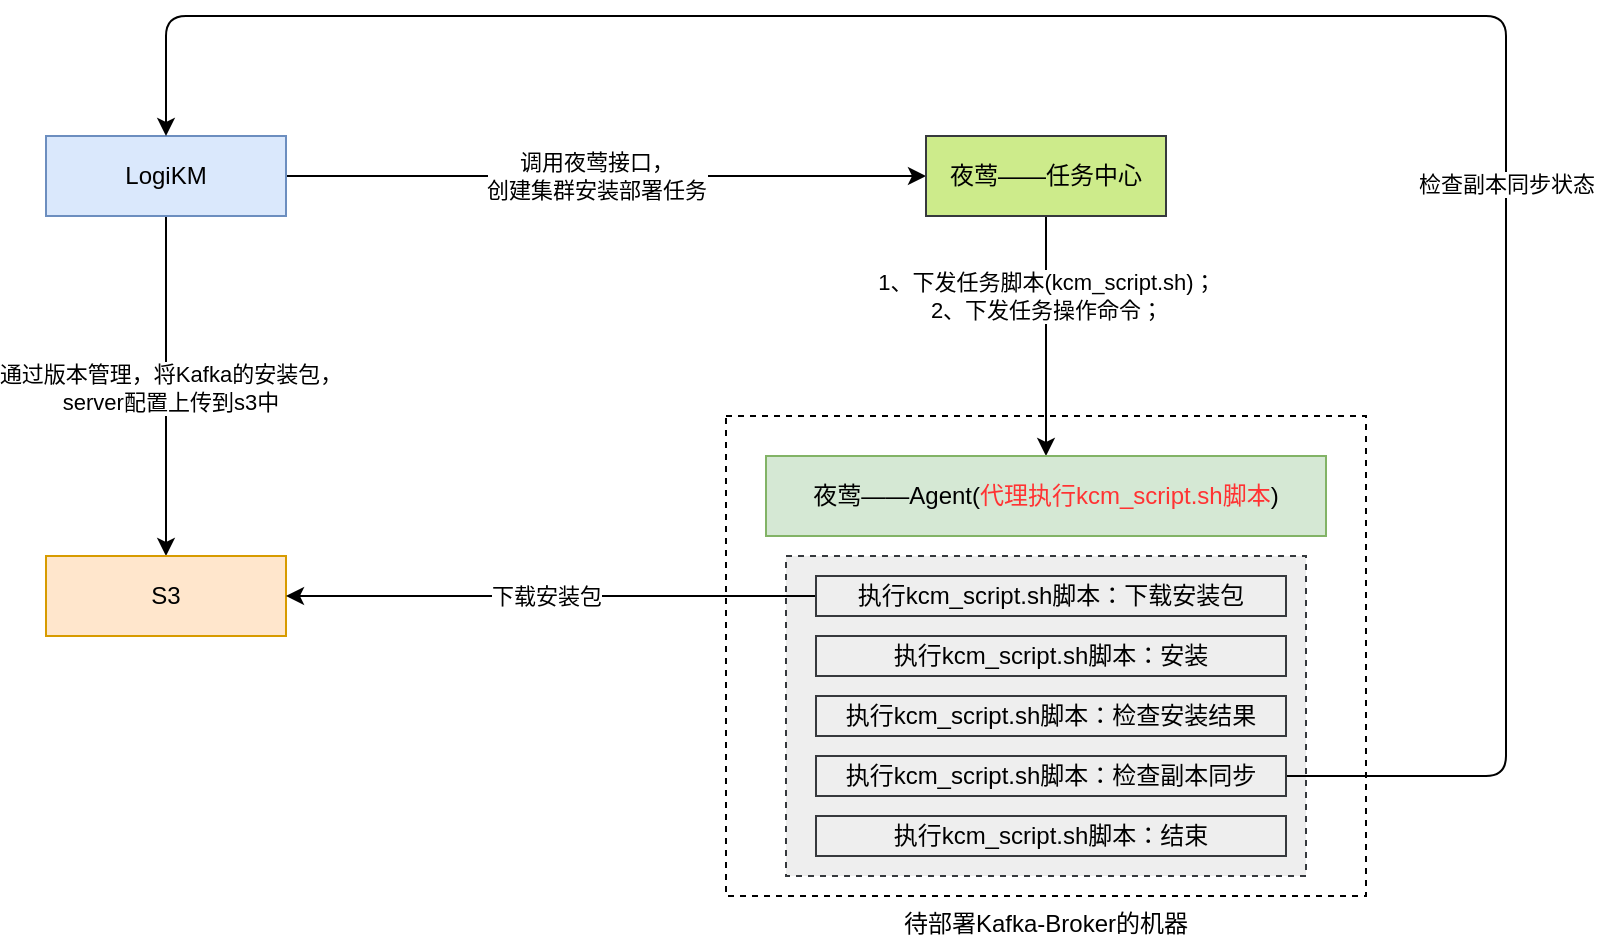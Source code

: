 <mxfile>
    <diagram id="bhaMuW99Q1BzDTtcfRXp" name="Page-1">
        <mxGraphModel dx="1138" dy="830" grid="1" gridSize="10" guides="1" tooltips="1" connect="1" arrows="1" fold="1" page="1" pageScale="1" pageWidth="1169" pageHeight="827" math="0" shadow="0">
            <root>
                <mxCell id="0"/>
                <mxCell id="1" parent="0"/>
                <mxCell id="11" value="待部署Kafka-Broker的机器" style="rounded=0;whiteSpace=wrap;html=1;absoluteArcSize=1;arcSize=14;strokeWidth=1;labelPosition=center;verticalLabelPosition=bottom;align=center;verticalAlign=top;dashed=1;" vertex="1" parent="1">
                    <mxGeometry x="380" y="240" width="320" height="240" as="geometry"/>
                </mxCell>
                <mxCell id="24" value="" style="rounded=0;whiteSpace=wrap;html=1;absoluteArcSize=1;arcSize=14;strokeWidth=1;labelPosition=center;verticalLabelPosition=bottom;align=center;verticalAlign=top;dashed=1;fillColor=#eeeeee;strokeColor=#36393d;" vertex="1" parent="1">
                    <mxGeometry x="410" y="310" width="260" height="160" as="geometry"/>
                </mxCell>
                <mxCell id="6" style="edgeStyle=none;html=1;entryX=0;entryY=0.5;entryDx=0;entryDy=0;" edge="1" parent="1" source="2" target="3">
                    <mxGeometry relative="1" as="geometry"/>
                </mxCell>
                <mxCell id="7" value="调用夜莺接口，&lt;br&gt;创建集群安装部署任务" style="edgeLabel;html=1;align=center;verticalAlign=middle;resizable=0;points=[];" vertex="1" connectable="0" parent="6">
                    <mxGeometry x="-0.087" y="1" relative="1" as="geometry">
                        <mxPoint x="9" y="1" as="offset"/>
                    </mxGeometry>
                </mxCell>
                <mxCell id="9" style="edgeStyle=none;html=1;" edge="1" parent="1" source="2" target="4">
                    <mxGeometry relative="1" as="geometry"/>
                </mxCell>
                <mxCell id="10" value="通过版本管理，将Kafka的安装包，&lt;br&gt;server配置上传到s3中" style="edgeLabel;html=1;align=center;verticalAlign=middle;resizable=0;points=[];" vertex="1" connectable="0" parent="9">
                    <mxGeometry x="0.013" y="2" relative="1" as="geometry">
                        <mxPoint as="offset"/>
                    </mxGeometry>
                </mxCell>
                <mxCell id="2" value="LogiKM" style="rounded=0;whiteSpace=wrap;html=1;absoluteArcSize=1;arcSize=14;strokeWidth=1;fillColor=#dae8fc;strokeColor=#6c8ebf;" vertex="1" parent="1">
                    <mxGeometry x="40" y="100" width="120" height="40" as="geometry"/>
                </mxCell>
                <mxCell id="12" style="edgeStyle=none;html=1;exitX=0.5;exitY=1;exitDx=0;exitDy=0;entryX=0.5;entryY=0;entryDx=0;entryDy=0;" edge="1" parent="1" source="3" target="5">
                    <mxGeometry relative="1" as="geometry"/>
                </mxCell>
                <mxCell id="13" value="1、下发任务脚本(kcm_script.sh)；&lt;br&gt;2、下发任务操作命令；" style="edgeLabel;html=1;align=center;verticalAlign=middle;resizable=0;points=[];" vertex="1" connectable="0" parent="12">
                    <mxGeometry x="-0.073" y="2" relative="1" as="geometry">
                        <mxPoint x="-2" y="-16" as="offset"/>
                    </mxGeometry>
                </mxCell>
                <mxCell id="3" value="夜莺——任务中心" style="rounded=0;whiteSpace=wrap;html=1;absoluteArcSize=1;arcSize=14;strokeWidth=1;fillColor=#cdeb8b;strokeColor=#36393d;" vertex="1" parent="1">
                    <mxGeometry x="480" y="100" width="120" height="40" as="geometry"/>
                </mxCell>
                <mxCell id="4" value="S3" style="rounded=0;whiteSpace=wrap;html=1;absoluteArcSize=1;arcSize=14;strokeWidth=1;fillColor=#ffe6cc;strokeColor=#d79b00;" vertex="1" parent="1">
                    <mxGeometry x="40" y="310" width="120" height="40" as="geometry"/>
                </mxCell>
                <mxCell id="5" value="夜莺——Agent(&lt;font color=&quot;#ff3333&quot;&gt;代理执行kcm_script.sh脚本&lt;/font&gt;)" style="rounded=0;whiteSpace=wrap;html=1;absoluteArcSize=1;arcSize=14;strokeWidth=1;fillColor=#d5e8d4;strokeColor=#82b366;" vertex="1" parent="1">
                    <mxGeometry x="400" y="260" width="280" height="40" as="geometry"/>
                </mxCell>
                <mxCell id="22" style="edgeStyle=orthogonalEdgeStyle;html=1;entryX=1;entryY=0.5;entryDx=0;entryDy=0;fontColor=#FF3333;exitX=0;exitY=0.5;exitDx=0;exitDy=0;" edge="1" parent="1" source="14" target="4">
                    <mxGeometry relative="1" as="geometry"/>
                </mxCell>
                <mxCell id="25" value="下载安装包" style="edgeLabel;html=1;align=center;verticalAlign=middle;resizable=0;points=[];fontColor=#000000;" vertex="1" connectable="0" parent="22">
                    <mxGeometry x="0.223" y="-2" relative="1" as="geometry">
                        <mxPoint x="27" y="2" as="offset"/>
                    </mxGeometry>
                </mxCell>
                <mxCell id="14" value="执行kcm_script.sh脚本：下载安装包" style="rounded=0;whiteSpace=wrap;html=1;absoluteArcSize=1;arcSize=14;strokeWidth=1;fillColor=#eeeeee;strokeColor=#36393d;" vertex="1" parent="1">
                    <mxGeometry x="425" y="320" width="235" height="20" as="geometry"/>
                </mxCell>
                <mxCell id="18" value="执行kcm_script.sh脚本：安装" style="rounded=0;whiteSpace=wrap;html=1;absoluteArcSize=1;arcSize=14;strokeWidth=1;fillColor=#eeeeee;strokeColor=#36393d;" vertex="1" parent="1">
                    <mxGeometry x="425" y="350" width="235" height="20" as="geometry"/>
                </mxCell>
                <mxCell id="19" value="执行kcm_script.sh脚本：检查安装结果" style="rounded=0;whiteSpace=wrap;html=1;absoluteArcSize=1;arcSize=14;strokeWidth=1;fillColor=#eeeeee;strokeColor=#36393d;" vertex="1" parent="1">
                    <mxGeometry x="425" y="380" width="235" height="20" as="geometry"/>
                </mxCell>
                <mxCell id="23" style="edgeStyle=orthogonalEdgeStyle;html=1;entryX=0.5;entryY=0;entryDx=0;entryDy=0;fontColor=#FF3333;exitX=1;exitY=0.5;exitDx=0;exitDy=0;" edge="1" parent="1" source="20" target="2">
                    <mxGeometry relative="1" as="geometry">
                        <Array as="points">
                            <mxPoint x="770" y="420"/>
                            <mxPoint x="770" y="40"/>
                            <mxPoint x="100" y="40"/>
                        </Array>
                    </mxGeometry>
                </mxCell>
                <mxCell id="26" value="检查副本同步状态" style="edgeLabel;html=1;align=center;verticalAlign=middle;resizable=0;points=[];fontColor=#000000;" vertex="1" connectable="0" parent="23">
                    <mxGeometry x="-0.334" relative="1" as="geometry">
                        <mxPoint as="offset"/>
                    </mxGeometry>
                </mxCell>
                <mxCell id="20" value="执行kcm_script.sh脚本：检查副本同步" style="rounded=0;whiteSpace=wrap;html=1;absoluteArcSize=1;arcSize=14;strokeWidth=1;fillColor=#eeeeee;strokeColor=#36393d;" vertex="1" parent="1">
                    <mxGeometry x="425" y="410" width="235" height="20" as="geometry"/>
                </mxCell>
                <mxCell id="21" value="执行kcm_script.sh脚本：结束" style="rounded=0;whiteSpace=wrap;html=1;absoluteArcSize=1;arcSize=14;strokeWidth=1;fillColor=#eeeeee;strokeColor=#36393d;" vertex="1" parent="1">
                    <mxGeometry x="425" y="440" width="235" height="20" as="geometry"/>
                </mxCell>
            </root>
        </mxGraphModel>
    </diagram>
</mxfile>